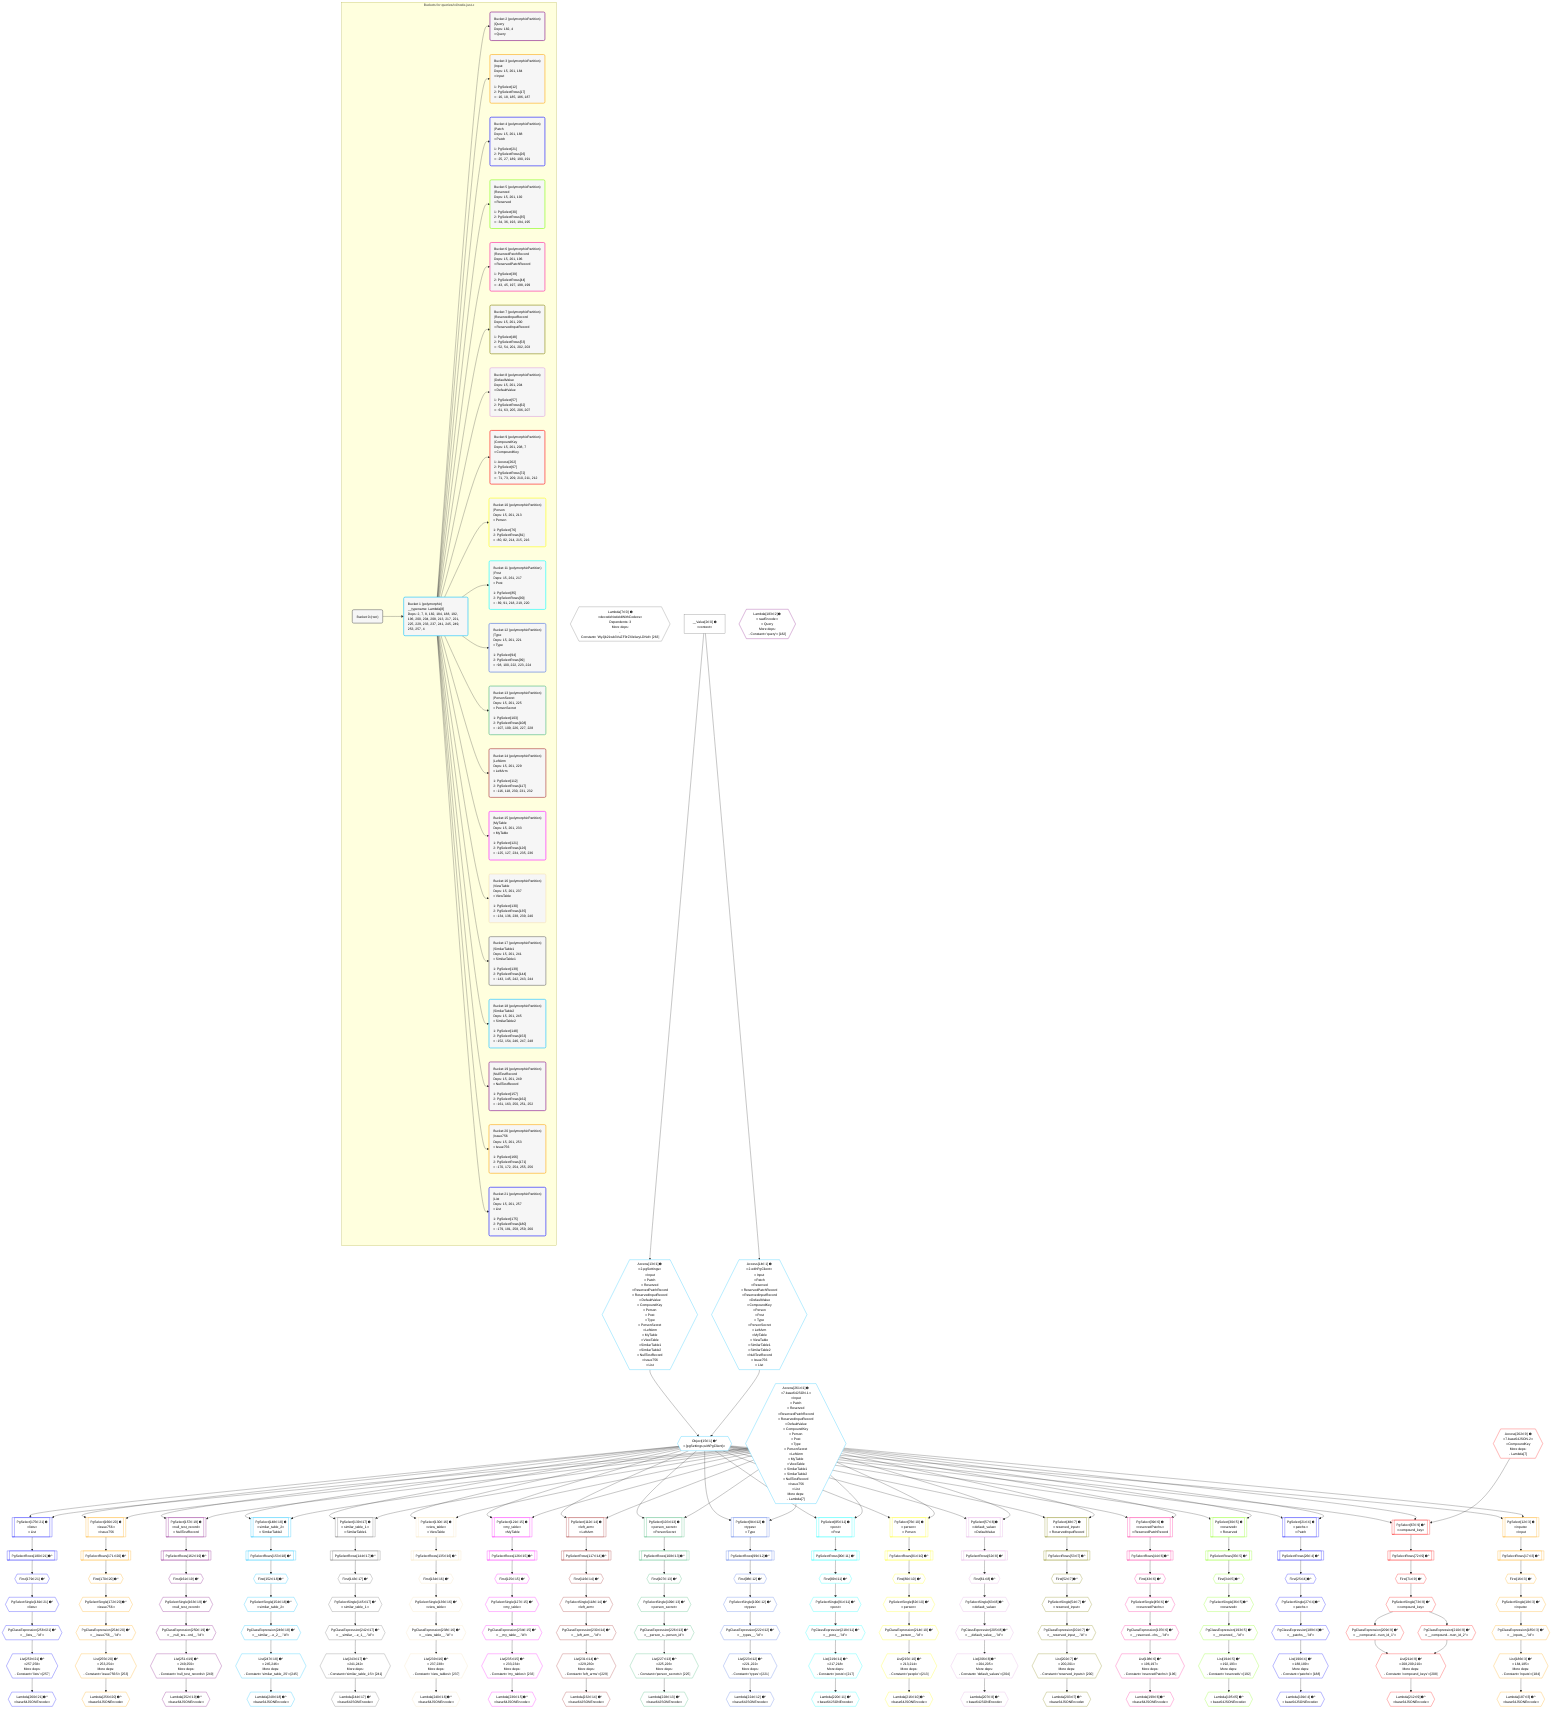 %%{init: {'themeVariables': { 'fontSize': '12px'}}}%%
graph TD
    classDef path fill:#eee,stroke:#000,color:#000
    classDef plan fill:#fff,stroke-width:1px,color:#000
    classDef itemplan fill:#fff,stroke-width:2px,color:#000
    classDef unbatchedplan fill:#dff,stroke-width:1px,color:#000
    classDef sideeffectplan fill:#fcc,stroke-width:2px,color:#000
    classDef bucket fill:#f6f6f6,color:#000,stroke-width:2px,text-align:left

    subgraph "Buckets for queries/v4/node-just-c"
    Bucket0("Bucket 0 (root)"):::bucket
    Bucket1("Bucket 1 (polymorphic)<br />__typename: Lambda[8]<br />Deps: 2, 7, 8, 182, 184, 188, 192, 196, 200, 204, 208, 213, 217, 221, 225, 229, 233, 237, 241, 245, 249, 253, 257, 4"):::bucket
    Bucket2("Bucket 2 (polymorphicPartition)<br />|Query<br />Deps: 182, 4<br />ᐳQuery"):::bucket
    Bucket3("Bucket 3 (polymorphicPartition)<br />|Input<br />Deps: 15, 261, 184<br />ᐳInput<br /><br />1: PgSelect[12]<br />2: PgSelectRows[17]<br />ᐳ: 16, 18, 185, 186, 187"):::bucket
    Bucket4("Bucket 4 (polymorphicPartition)<br />|Patch<br />Deps: 15, 261, 188<br />ᐳPatch<br /><br />1: PgSelect[21]<br />2: PgSelectRows[26]<br />ᐳ: 25, 27, 189, 190, 191"):::bucket
    Bucket5("Bucket 5 (polymorphicPartition)<br />|Reserved<br />Deps: 15, 261, 192<br />ᐳReserved<br /><br />1: PgSelect[30]<br />2: PgSelectRows[35]<br />ᐳ: 34, 36, 193, 194, 195"):::bucket
    Bucket6("Bucket 6 (polymorphicPartition)<br />|ReservedPatchRecord<br />Deps: 15, 261, 196<br />ᐳReservedPatchRecord<br /><br />1: PgSelect[39]<br />2: PgSelectRows[44]<br />ᐳ: 43, 45, 197, 198, 199"):::bucket
    Bucket7("Bucket 7 (polymorphicPartition)<br />|ReservedInputRecord<br />Deps: 15, 261, 200<br />ᐳReservedInputRecord<br /><br />1: PgSelect[48]<br />2: PgSelectRows[53]<br />ᐳ: 52, 54, 201, 202, 203"):::bucket
    Bucket8("Bucket 8 (polymorphicPartition)<br />|DefaultValue<br />Deps: 15, 261, 204<br />ᐳDefaultValue<br /><br />1: PgSelect[57]<br />2: PgSelectRows[62]<br />ᐳ: 61, 63, 205, 206, 207"):::bucket
    Bucket9("Bucket 9 (polymorphicPartition)<br />|CompoundKey<br />Deps: 15, 261, 208, 7<br />ᐳCompoundKey<br /><br />1: Access[262]<br />2: PgSelect[67]<br />3: PgSelectRows[72]<br />ᐳ: 71, 73, 209, 210, 211, 212"):::bucket
    Bucket10("Bucket 10 (polymorphicPartition)<br />|Person<br />Deps: 15, 261, 213<br />ᐳPerson<br /><br />1: PgSelect[76]<br />2: PgSelectRows[81]<br />ᐳ: 80, 82, 214, 215, 216"):::bucket
    Bucket11("Bucket 11 (polymorphicPartition)<br />|Post<br />Deps: 15, 261, 217<br />ᐳPost<br /><br />1: PgSelect[85]<br />2: PgSelectRows[90]<br />ᐳ: 89, 91, 218, 219, 220"):::bucket
    Bucket12("Bucket 12 (polymorphicPartition)<br />|Type<br />Deps: 15, 261, 221<br />ᐳType<br /><br />1: PgSelect[94]<br />2: PgSelectRows[99]<br />ᐳ: 98, 100, 222, 223, 224"):::bucket
    Bucket13("Bucket 13 (polymorphicPartition)<br />|PersonSecret<br />Deps: 15, 261, 225<br />ᐳPersonSecret<br /><br />1: PgSelect[103]<br />2: PgSelectRows[108]<br />ᐳ: 107, 109, 226, 227, 228"):::bucket
    Bucket14("Bucket 14 (polymorphicPartition)<br />|LeftArm<br />Deps: 15, 261, 229<br />ᐳLeftArm<br /><br />1: PgSelect[112]<br />2: PgSelectRows[117]<br />ᐳ: 116, 118, 230, 231, 232"):::bucket
    Bucket15("Bucket 15 (polymorphicPartition)<br />|MyTable<br />Deps: 15, 261, 233<br />ᐳMyTable<br /><br />1: PgSelect[121]<br />2: PgSelectRows[126]<br />ᐳ: 125, 127, 234, 235, 236"):::bucket
    Bucket16("Bucket 16 (polymorphicPartition)<br />|ViewTable<br />Deps: 15, 261, 237<br />ᐳViewTable<br /><br />1: PgSelect[130]<br />2: PgSelectRows[135]<br />ᐳ: 134, 136, 238, 239, 240"):::bucket
    Bucket17("Bucket 17 (polymorphicPartition)<br />|SimilarTable1<br />Deps: 15, 261, 241<br />ᐳSimilarTable1<br /><br />1: PgSelect[139]<br />2: PgSelectRows[144]<br />ᐳ: 143, 145, 242, 243, 244"):::bucket
    Bucket18("Bucket 18 (polymorphicPartition)<br />|SimilarTable2<br />Deps: 15, 261, 245<br />ᐳSimilarTable2<br /><br />1: PgSelect[148]<br />2: PgSelectRows[153]<br />ᐳ: 152, 154, 246, 247, 248"):::bucket
    Bucket19("Bucket 19 (polymorphicPartition)<br />|NullTestRecord<br />Deps: 15, 261, 249<br />ᐳNullTestRecord<br /><br />1: PgSelect[157]<br />2: PgSelectRows[162]<br />ᐳ: 161, 163, 250, 251, 252"):::bucket
    Bucket20("Bucket 20 (polymorphicPartition)<br />|Issue756<br />Deps: 15, 261, 253<br />ᐳIssue756<br /><br />1: PgSelect[166]<br />2: PgSelectRows[171]<br />ᐳ: 170, 172, 254, 255, 256"):::bucket
    Bucket21("Bucket 21 (polymorphicPartition)<br />|List<br />Deps: 15, 261, 257<br />ᐳList<br /><br />1: PgSelect[175]<br />2: PgSelectRows[180]<br />ᐳ: 179, 181, 258, 259, 260"):::bucket
    end
    Bucket0 --> Bucket1
    Bucket1 --> Bucket2 & Bucket3 & Bucket4 & Bucket5 & Bucket6 & Bucket7 & Bucket8 & Bucket9 & Bucket10 & Bucket11 & Bucket12 & Bucket13 & Bucket14 & Bucket15 & Bucket16 & Bucket17 & Bucket18 & Bucket19 & Bucket20 & Bucket21

    %% plan dependencies
    Lambda7{{"Lambda[7∈0] ➊<br />ᐸdecodeNodeIdWithCodecsᐳ<br />Dependents: 3<br />More deps:<br />- Constantᐸ'WyJjb21wb3VuZF9rZXlzIiwyLDNd'ᐳ[263]"}}:::plan
    __Value2["__Value[2∈0] ➊<br />ᐸcontextᐳ"]:::plan
    Object15{{"Object[15∈1] ➊^<br />ᐸ{pgSettings,withPgClient}ᐳ"}}:::plan
    Access13{{"Access[13∈1] ➊<br />ᐸ2.pgSettingsᐳ<br />ᐳInput<br />ᐳPatch<br />ᐳReserved<br />ᐳReservedPatchRecord<br />ᐳReservedInputRecord<br />ᐳDefaultValue<br />ᐳCompoundKey<br />ᐳPerson<br />ᐳPost<br />ᐳType<br />ᐳPersonSecret<br />ᐳLeftArm<br />ᐳMyTable<br />ᐳViewTable<br />ᐳSimilarTable1<br />ᐳSimilarTable2<br />ᐳNullTestRecord<br />ᐳIssue756<br />ᐳList"}}:::plan
    Access14{{"Access[14∈1] ➊<br />ᐸ2.withPgClientᐳ<br />ᐳInput<br />ᐳPatch<br />ᐳReserved<br />ᐳReservedPatchRecord<br />ᐳReservedInputRecord<br />ᐳDefaultValue<br />ᐳCompoundKey<br />ᐳPerson<br />ᐳPost<br />ᐳType<br />ᐳPersonSecret<br />ᐳLeftArm<br />ᐳMyTable<br />ᐳViewTable<br />ᐳSimilarTable1<br />ᐳSimilarTable2<br />ᐳNullTestRecord<br />ᐳIssue756<br />ᐳList"}}:::plan
    Access13 & Access14 --> Object15
    __Value2 --> Access13
    __Value2 --> Access14
    Access261{{"Access[261∈1] ➊<br />ᐸ7.base64JSON.1ᐳ<br />ᐳInput<br />ᐳPatch<br />ᐳReserved<br />ᐳReservedPatchRecord<br />ᐳReservedInputRecord<br />ᐳDefaultValue<br />ᐳCompoundKey<br />ᐳPerson<br />ᐳPost<br />ᐳType<br />ᐳPersonSecret<br />ᐳLeftArm<br />ᐳMyTable<br />ᐳViewTable<br />ᐳSimilarTable1<br />ᐳSimilarTable2<br />ᐳNullTestRecord<br />ᐳIssue756<br />ᐳList<br />More deps:<br />- Lambda[7]"}}:::plan
    Lambda183{{"Lambda[183∈2] ➊<br />ᐸrawEncodeᐳ<br />ᐳQuery<br />More deps:<br />- Constantᐸ'query'ᐳ[182]"}}:::plan
    PgSelect12[["PgSelect[12∈3] ➊<br />ᐸinputsᐳ<br />ᐳInput"]]:::plan
    Object15 & Access261 --> PgSelect12
    List186{{"List[186∈3] ➊^<br />ᐸ184,185ᐳ<br />More deps:<br />- Constantᐸ'inputs'ᐳ[184]"}}:::plan
    PgClassExpression185{{"PgClassExpression[185∈3] ➊^<br />ᐸ__inputs__.”id”ᐳ"}}:::plan
    PgClassExpression185 --> List186
    First16{{"First[16∈3] ➊^"}}:::plan
    PgSelectRows17[["PgSelectRows[17∈3] ➊^"]]:::plan
    PgSelectRows17 --> First16
    PgSelect12 --> PgSelectRows17
    PgSelectSingle18{{"PgSelectSingle[18∈3] ➊^<br />ᐸinputsᐳ"}}:::plan
    First16 --> PgSelectSingle18
    PgSelectSingle18 --> PgClassExpression185
    Lambda187{{"Lambda[187∈3] ➊^<br />ᐸbase64JSONEncodeᐳ"}}:::plan
    List186 --> Lambda187
    PgSelect21[["PgSelect[21∈4] ➊<br />ᐸpatchsᐳ<br />ᐳPatch"]]:::plan
    Object15 & Access261 --> PgSelect21
    List190{{"List[190∈4] ➊^<br />ᐸ188,189ᐳ<br />More deps:<br />- Constantᐸ'patchs'ᐳ[188]"}}:::plan
    PgClassExpression189{{"PgClassExpression[189∈4] ➊^<br />ᐸ__patchs__.”id”ᐳ"}}:::plan
    PgClassExpression189 --> List190
    First25{{"First[25∈4] ➊^"}}:::plan
    PgSelectRows26[["PgSelectRows[26∈4] ➊^"]]:::plan
    PgSelectRows26 --> First25
    PgSelect21 --> PgSelectRows26
    PgSelectSingle27{{"PgSelectSingle[27∈4] ➊^<br />ᐸpatchsᐳ"}}:::plan
    First25 --> PgSelectSingle27
    PgSelectSingle27 --> PgClassExpression189
    Lambda191{{"Lambda[191∈4] ➊^<br />ᐸbase64JSONEncodeᐳ"}}:::plan
    List190 --> Lambda191
    PgSelect30[["PgSelect[30∈5] ➊<br />ᐸreservedᐳ<br />ᐳReserved"]]:::plan
    Object15 & Access261 --> PgSelect30
    List194{{"List[194∈5] ➊^<br />ᐸ192,193ᐳ<br />More deps:<br />- Constantᐸ'reserveds'ᐳ[192]"}}:::plan
    PgClassExpression193{{"PgClassExpression[193∈5] ➊^<br />ᐸ__reserved__.”id”ᐳ"}}:::plan
    PgClassExpression193 --> List194
    First34{{"First[34∈5] ➊^"}}:::plan
    PgSelectRows35[["PgSelectRows[35∈5] ➊^"]]:::plan
    PgSelectRows35 --> First34
    PgSelect30 --> PgSelectRows35
    PgSelectSingle36{{"PgSelectSingle[36∈5] ➊^<br />ᐸreservedᐳ"}}:::plan
    First34 --> PgSelectSingle36
    PgSelectSingle36 --> PgClassExpression193
    Lambda195{{"Lambda[195∈5] ➊^<br />ᐸbase64JSONEncodeᐳ"}}:::plan
    List194 --> Lambda195
    PgSelect39[["PgSelect[39∈6] ➊<br />ᐸreservedPatchsᐳ<br />ᐳReservedPatchRecord"]]:::plan
    Object15 & Access261 --> PgSelect39
    List198{{"List[198∈6] ➊^<br />ᐸ196,197ᐳ<br />More deps:<br />- Constantᐸ'reservedPatchs'ᐳ[196]"}}:::plan
    PgClassExpression197{{"PgClassExpression[197∈6] ➊^<br />ᐸ__reserved...chs__.”id”ᐳ"}}:::plan
    PgClassExpression197 --> List198
    First43{{"First[43∈6] ➊^"}}:::plan
    PgSelectRows44[["PgSelectRows[44∈6] ➊^"]]:::plan
    PgSelectRows44 --> First43
    PgSelect39 --> PgSelectRows44
    PgSelectSingle45{{"PgSelectSingle[45∈6] ➊^<br />ᐸreservedPatchsᐳ"}}:::plan
    First43 --> PgSelectSingle45
    PgSelectSingle45 --> PgClassExpression197
    Lambda199{{"Lambda[199∈6] ➊^<br />ᐸbase64JSONEncodeᐳ"}}:::plan
    List198 --> Lambda199
    PgSelect48[["PgSelect[48∈7] ➊<br />ᐸreserved_inputᐳ<br />ᐳReservedInputRecord"]]:::plan
    Object15 & Access261 --> PgSelect48
    List202{{"List[202∈7] ➊^<br />ᐸ200,201ᐳ<br />More deps:<br />- Constantᐸ'reserved_inputs'ᐳ[200]"}}:::plan
    PgClassExpression201{{"PgClassExpression[201∈7] ➊^<br />ᐸ__reserved_input__.”id”ᐳ"}}:::plan
    PgClassExpression201 --> List202
    First52{{"First[52∈7] ➊^"}}:::plan
    PgSelectRows53[["PgSelectRows[53∈7] ➊^"]]:::plan
    PgSelectRows53 --> First52
    PgSelect48 --> PgSelectRows53
    PgSelectSingle54{{"PgSelectSingle[54∈7] ➊^<br />ᐸreserved_inputᐳ"}}:::plan
    First52 --> PgSelectSingle54
    PgSelectSingle54 --> PgClassExpression201
    Lambda203{{"Lambda[203∈7] ➊^<br />ᐸbase64JSONEncodeᐳ"}}:::plan
    List202 --> Lambda203
    PgSelect57[["PgSelect[57∈8] ➊<br />ᐸdefault_valueᐳ<br />ᐳDefaultValue"]]:::plan
    Object15 & Access261 --> PgSelect57
    List206{{"List[206∈8] ➊^<br />ᐸ204,205ᐳ<br />More deps:<br />- Constantᐸ'default_values'ᐳ[204]"}}:::plan
    PgClassExpression205{{"PgClassExpression[205∈8] ➊^<br />ᐸ__default_value__.”id”ᐳ"}}:::plan
    PgClassExpression205 --> List206
    First61{{"First[61∈8] ➊^"}}:::plan
    PgSelectRows62[["PgSelectRows[62∈8] ➊^"]]:::plan
    PgSelectRows62 --> First61
    PgSelect57 --> PgSelectRows62
    PgSelectSingle63{{"PgSelectSingle[63∈8] ➊^<br />ᐸdefault_valueᐳ"}}:::plan
    First61 --> PgSelectSingle63
    PgSelectSingle63 --> PgClassExpression205
    Lambda207{{"Lambda[207∈8] ➊^<br />ᐸbase64JSONEncodeᐳ"}}:::plan
    List206 --> Lambda207
    PgSelect67[["PgSelect[67∈9] ➊^<br />ᐸcompound_keyᐳ"]]:::plan
    Access262{{"Access[262∈9] ➊<br />ᐸ7.base64JSON.2ᐳ<br />ᐳCompoundKey<br />More deps:<br />- Lambda[7]"}}:::plan
    Object15 & Access261 & Access262 --> PgSelect67
    List211{{"List[211∈9] ➊^<br />ᐸ208,209,210ᐳ<br />More deps:<br />- Constantᐸ'compound_keys'ᐳ[208]"}}:::plan
    PgClassExpression209{{"PgClassExpression[209∈9] ➊^<br />ᐸ__compound...rson_id_1”ᐳ"}}:::plan
    PgClassExpression210{{"PgClassExpression[210∈9] ➊^<br />ᐸ__compound...rson_id_2”ᐳ"}}:::plan
    PgClassExpression209 & PgClassExpression210 --> List211
    First71{{"First[71∈9] ➊^"}}:::plan
    PgSelectRows72[["PgSelectRows[72∈9] ➊^"]]:::plan
    PgSelectRows72 --> First71
    PgSelect67 --> PgSelectRows72
    PgSelectSingle73{{"PgSelectSingle[73∈9] ➊^<br />ᐸcompound_keyᐳ"}}:::plan
    First71 --> PgSelectSingle73
    PgSelectSingle73 --> PgClassExpression209
    PgSelectSingle73 --> PgClassExpression210
    Lambda212{{"Lambda[212∈9] ➊^<br />ᐸbase64JSONEncodeᐳ"}}:::plan
    List211 --> Lambda212
    PgSelect76[["PgSelect[76∈10] ➊<br />ᐸpersonᐳ<br />ᐳPerson"]]:::plan
    Object15 & Access261 --> PgSelect76
    List215{{"List[215∈10] ➊^<br />ᐸ213,214ᐳ<br />More deps:<br />- Constantᐸ'people'ᐳ[213]"}}:::plan
    PgClassExpression214{{"PgClassExpression[214∈10] ➊^<br />ᐸ__person__.”id”ᐳ"}}:::plan
    PgClassExpression214 --> List215
    First80{{"First[80∈10] ➊^"}}:::plan
    PgSelectRows81[["PgSelectRows[81∈10] ➊^"]]:::plan
    PgSelectRows81 --> First80
    PgSelect76 --> PgSelectRows81
    PgSelectSingle82{{"PgSelectSingle[82∈10] ➊^<br />ᐸpersonᐳ"}}:::plan
    First80 --> PgSelectSingle82
    PgSelectSingle82 --> PgClassExpression214
    Lambda216{{"Lambda[216∈10] ➊^<br />ᐸbase64JSONEncodeᐳ"}}:::plan
    List215 --> Lambda216
    PgSelect85[["PgSelect[85∈11] ➊<br />ᐸpostᐳ<br />ᐳPost"]]:::plan
    Object15 & Access261 --> PgSelect85
    List219{{"List[219∈11] ➊^<br />ᐸ217,218ᐳ<br />More deps:<br />- Constantᐸ'posts'ᐳ[217]"}}:::plan
    PgClassExpression218{{"PgClassExpression[218∈11] ➊^<br />ᐸ__post__.”id”ᐳ"}}:::plan
    PgClassExpression218 --> List219
    First89{{"First[89∈11] ➊^"}}:::plan
    PgSelectRows90[["PgSelectRows[90∈11] ➊^"]]:::plan
    PgSelectRows90 --> First89
    PgSelect85 --> PgSelectRows90
    PgSelectSingle91{{"PgSelectSingle[91∈11] ➊^<br />ᐸpostᐳ"}}:::plan
    First89 --> PgSelectSingle91
    PgSelectSingle91 --> PgClassExpression218
    Lambda220{{"Lambda[220∈11] ➊^<br />ᐸbase64JSONEncodeᐳ"}}:::plan
    List219 --> Lambda220
    PgSelect94[["PgSelect[94∈12] ➊<br />ᐸtypesᐳ<br />ᐳType"]]:::plan
    Object15 & Access261 --> PgSelect94
    List223{{"List[223∈12] ➊^<br />ᐸ221,222ᐳ<br />More deps:<br />- Constantᐸ'types'ᐳ[221]"}}:::plan
    PgClassExpression222{{"PgClassExpression[222∈12] ➊^<br />ᐸ__types__.”id”ᐳ"}}:::plan
    PgClassExpression222 --> List223
    First98{{"First[98∈12] ➊^"}}:::plan
    PgSelectRows99[["PgSelectRows[99∈12] ➊^"]]:::plan
    PgSelectRows99 --> First98
    PgSelect94 --> PgSelectRows99
    PgSelectSingle100{{"PgSelectSingle[100∈12] ➊^<br />ᐸtypesᐳ"}}:::plan
    First98 --> PgSelectSingle100
    PgSelectSingle100 --> PgClassExpression222
    Lambda224{{"Lambda[224∈12] ➊^<br />ᐸbase64JSONEncodeᐳ"}}:::plan
    List223 --> Lambda224
    PgSelect103[["PgSelect[103∈13] ➊<br />ᐸperson_secretᐳ<br />ᐳPersonSecret"]]:::plan
    Object15 & Access261 --> PgSelect103
    List227{{"List[227∈13] ➊^<br />ᐸ225,226ᐳ<br />More deps:<br />- Constantᐸ'person_secrets'ᐳ[225]"}}:::plan
    PgClassExpression226{{"PgClassExpression[226∈13] ➊^<br />ᐸ__person_s...person_id”ᐳ"}}:::plan
    PgClassExpression226 --> List227
    First107{{"First[107∈13] ➊^"}}:::plan
    PgSelectRows108[["PgSelectRows[108∈13] ➊^"]]:::plan
    PgSelectRows108 --> First107
    PgSelect103 --> PgSelectRows108
    PgSelectSingle109{{"PgSelectSingle[109∈13] ➊^<br />ᐸperson_secretᐳ"}}:::plan
    First107 --> PgSelectSingle109
    PgSelectSingle109 --> PgClassExpression226
    Lambda228{{"Lambda[228∈13] ➊^<br />ᐸbase64JSONEncodeᐳ"}}:::plan
    List227 --> Lambda228
    PgSelect112[["PgSelect[112∈14] ➊<br />ᐸleft_armᐳ<br />ᐳLeftArm"]]:::plan
    Object15 & Access261 --> PgSelect112
    List231{{"List[231∈14] ➊^<br />ᐸ229,230ᐳ<br />More deps:<br />- Constantᐸ'left_arms'ᐳ[229]"}}:::plan
    PgClassExpression230{{"PgClassExpression[230∈14] ➊^<br />ᐸ__left_arm__.”id”ᐳ"}}:::plan
    PgClassExpression230 --> List231
    First116{{"First[116∈14] ➊^"}}:::plan
    PgSelectRows117[["PgSelectRows[117∈14] ➊^"]]:::plan
    PgSelectRows117 --> First116
    PgSelect112 --> PgSelectRows117
    PgSelectSingle118{{"PgSelectSingle[118∈14] ➊^<br />ᐸleft_armᐳ"}}:::plan
    First116 --> PgSelectSingle118
    PgSelectSingle118 --> PgClassExpression230
    Lambda232{{"Lambda[232∈14] ➊^<br />ᐸbase64JSONEncodeᐳ"}}:::plan
    List231 --> Lambda232
    PgSelect121[["PgSelect[121∈15] ➊<br />ᐸmy_tableᐳ<br />ᐳMyTable"]]:::plan
    Object15 & Access261 --> PgSelect121
    List235{{"List[235∈15] ➊^<br />ᐸ233,234ᐳ<br />More deps:<br />- Constantᐸ'my_tables'ᐳ[233]"}}:::plan
    PgClassExpression234{{"PgClassExpression[234∈15] ➊^<br />ᐸ__my_table__.”id”ᐳ"}}:::plan
    PgClassExpression234 --> List235
    First125{{"First[125∈15] ➊^"}}:::plan
    PgSelectRows126[["PgSelectRows[126∈15] ➊^"]]:::plan
    PgSelectRows126 --> First125
    PgSelect121 --> PgSelectRows126
    PgSelectSingle127{{"PgSelectSingle[127∈15] ➊^<br />ᐸmy_tableᐳ"}}:::plan
    First125 --> PgSelectSingle127
    PgSelectSingle127 --> PgClassExpression234
    Lambda236{{"Lambda[236∈15] ➊^<br />ᐸbase64JSONEncodeᐳ"}}:::plan
    List235 --> Lambda236
    PgSelect130[["PgSelect[130∈16] ➊<br />ᐸview_tableᐳ<br />ᐳViewTable"]]:::plan
    Object15 & Access261 --> PgSelect130
    List239{{"List[239∈16] ➊^<br />ᐸ237,238ᐳ<br />More deps:<br />- Constantᐸ'view_tables'ᐳ[237]"}}:::plan
    PgClassExpression238{{"PgClassExpression[238∈16] ➊^<br />ᐸ__view_table__.”id”ᐳ"}}:::plan
    PgClassExpression238 --> List239
    First134{{"First[134∈16] ➊^"}}:::plan
    PgSelectRows135[["PgSelectRows[135∈16] ➊^"]]:::plan
    PgSelectRows135 --> First134
    PgSelect130 --> PgSelectRows135
    PgSelectSingle136{{"PgSelectSingle[136∈16] ➊^<br />ᐸview_tableᐳ"}}:::plan
    First134 --> PgSelectSingle136
    PgSelectSingle136 --> PgClassExpression238
    Lambda240{{"Lambda[240∈16] ➊^<br />ᐸbase64JSONEncodeᐳ"}}:::plan
    List239 --> Lambda240
    PgSelect139[["PgSelect[139∈17] ➊<br />ᐸsimilar_table_1ᐳ<br />ᐳSimilarTable1"]]:::plan
    Object15 & Access261 --> PgSelect139
    List243{{"List[243∈17] ➊^<br />ᐸ241,242ᐳ<br />More deps:<br />- Constantᐸ'similar_table_1S'ᐳ[241]"}}:::plan
    PgClassExpression242{{"PgClassExpression[242∈17] ➊^<br />ᐸ__similar_...e_1__.”id”ᐳ"}}:::plan
    PgClassExpression242 --> List243
    First143{{"First[143∈17] ➊^"}}:::plan
    PgSelectRows144[["PgSelectRows[144∈17] ➊^"]]:::plan
    PgSelectRows144 --> First143
    PgSelect139 --> PgSelectRows144
    PgSelectSingle145{{"PgSelectSingle[145∈17] ➊^<br />ᐸsimilar_table_1ᐳ"}}:::plan
    First143 --> PgSelectSingle145
    PgSelectSingle145 --> PgClassExpression242
    Lambda244{{"Lambda[244∈17] ➊^<br />ᐸbase64JSONEncodeᐳ"}}:::plan
    List243 --> Lambda244
    PgSelect148[["PgSelect[148∈18] ➊<br />ᐸsimilar_table_2ᐳ<br />ᐳSimilarTable2"]]:::plan
    Object15 & Access261 --> PgSelect148
    List247{{"List[247∈18] ➊^<br />ᐸ245,246ᐳ<br />More deps:<br />- Constantᐸ'similar_table_2S'ᐳ[245]"}}:::plan
    PgClassExpression246{{"PgClassExpression[246∈18] ➊^<br />ᐸ__similar_...e_2__.”id”ᐳ"}}:::plan
    PgClassExpression246 --> List247
    First152{{"First[152∈18] ➊^"}}:::plan
    PgSelectRows153[["PgSelectRows[153∈18] ➊^"]]:::plan
    PgSelectRows153 --> First152
    PgSelect148 --> PgSelectRows153
    PgSelectSingle154{{"PgSelectSingle[154∈18] ➊^<br />ᐸsimilar_table_2ᐳ"}}:::plan
    First152 --> PgSelectSingle154
    PgSelectSingle154 --> PgClassExpression246
    Lambda248{{"Lambda[248∈18] ➊^<br />ᐸbase64JSONEncodeᐳ"}}:::plan
    List247 --> Lambda248
    PgSelect157[["PgSelect[157∈19] ➊<br />ᐸnull_test_recordᐳ<br />ᐳNullTestRecord"]]:::plan
    Object15 & Access261 --> PgSelect157
    List251{{"List[251∈19] ➊^<br />ᐸ249,250ᐳ<br />More deps:<br />- Constantᐸ'null_test_records'ᐳ[249]"}}:::plan
    PgClassExpression250{{"PgClassExpression[250∈19] ➊^<br />ᐸ__null_tes...ord__.”id”ᐳ"}}:::plan
    PgClassExpression250 --> List251
    First161{{"First[161∈19] ➊^"}}:::plan
    PgSelectRows162[["PgSelectRows[162∈19] ➊^"]]:::plan
    PgSelectRows162 --> First161
    PgSelect157 --> PgSelectRows162
    PgSelectSingle163{{"PgSelectSingle[163∈19] ➊^<br />ᐸnull_test_recordᐳ"}}:::plan
    First161 --> PgSelectSingle163
    PgSelectSingle163 --> PgClassExpression250
    Lambda252{{"Lambda[252∈19] ➊^<br />ᐸbase64JSONEncodeᐳ"}}:::plan
    List251 --> Lambda252
    PgSelect166[["PgSelect[166∈20] ➊<br />ᐸissue756ᐳ<br />ᐳIssue756"]]:::plan
    Object15 & Access261 --> PgSelect166
    List255{{"List[255∈20] ➊^<br />ᐸ253,254ᐳ<br />More deps:<br />- Constantᐸ'issue756S'ᐳ[253]"}}:::plan
    PgClassExpression254{{"PgClassExpression[254∈20] ➊^<br />ᐸ__issue756__.”id”ᐳ"}}:::plan
    PgClassExpression254 --> List255
    First170{{"First[170∈20] ➊^"}}:::plan
    PgSelectRows171[["PgSelectRows[171∈20] ➊^"]]:::plan
    PgSelectRows171 --> First170
    PgSelect166 --> PgSelectRows171
    PgSelectSingle172{{"PgSelectSingle[172∈20] ➊^<br />ᐸissue756ᐳ"}}:::plan
    First170 --> PgSelectSingle172
    PgSelectSingle172 --> PgClassExpression254
    Lambda256{{"Lambda[256∈20] ➊^<br />ᐸbase64JSONEncodeᐳ"}}:::plan
    List255 --> Lambda256
    PgSelect175[["PgSelect[175∈21] ➊<br />ᐸlistsᐳ<br />ᐳList"]]:::plan
    Object15 & Access261 --> PgSelect175
    List259{{"List[259∈21] ➊^<br />ᐸ257,258ᐳ<br />More deps:<br />- Constantᐸ'lists'ᐳ[257]"}}:::plan
    PgClassExpression258{{"PgClassExpression[258∈21] ➊^<br />ᐸ__lists__.”id”ᐳ"}}:::plan
    PgClassExpression258 --> List259
    First179{{"First[179∈21] ➊^"}}:::plan
    PgSelectRows180[["PgSelectRows[180∈21] ➊^"]]:::plan
    PgSelectRows180 --> First179
    PgSelect175 --> PgSelectRows180
    PgSelectSingle181{{"PgSelectSingle[181∈21] ➊^<br />ᐸlistsᐳ"}}:::plan
    First179 --> PgSelectSingle181
    PgSelectSingle181 --> PgClassExpression258
    Lambda260{{"Lambda[260∈21] ➊^<br />ᐸbase64JSONEncodeᐳ"}}:::plan
    List259 --> Lambda260

    %% define steps
    classDef bucket0 stroke:#696969
    class Bucket0,__Value2,Lambda7 bucket0
    classDef bucket1 stroke:#00bfff
    class Bucket1,Access13,Access14,Object15,Access261 bucket1
    classDef bucket2 stroke:#7f007f
    class Bucket2,Lambda183 bucket2
    classDef bucket3 stroke:#ffa500
    class Bucket3,PgSelect12,First16,PgSelectRows17,PgSelectSingle18,PgClassExpression185,List186,Lambda187 bucket3
    classDef bucket4 stroke:#0000ff
    class Bucket4,PgSelect21,First25,PgSelectRows26,PgSelectSingle27,PgClassExpression189,List190,Lambda191 bucket4
    classDef bucket5 stroke:#7fff00
    class Bucket5,PgSelect30,First34,PgSelectRows35,PgSelectSingle36,PgClassExpression193,List194,Lambda195 bucket5
    classDef bucket6 stroke:#ff1493
    class Bucket6,PgSelect39,First43,PgSelectRows44,PgSelectSingle45,PgClassExpression197,List198,Lambda199 bucket6
    classDef bucket7 stroke:#808000
    class Bucket7,PgSelect48,First52,PgSelectRows53,PgSelectSingle54,PgClassExpression201,List202,Lambda203 bucket7
    classDef bucket8 stroke:#dda0dd
    class Bucket8,PgSelect57,First61,PgSelectRows62,PgSelectSingle63,PgClassExpression205,List206,Lambda207 bucket8
    classDef bucket9 stroke:#ff0000
    class Bucket9,PgSelect67,First71,PgSelectRows72,PgSelectSingle73,PgClassExpression209,PgClassExpression210,List211,Lambda212,Access262 bucket9
    classDef bucket10 stroke:#ffff00
    class Bucket10,PgSelect76,First80,PgSelectRows81,PgSelectSingle82,PgClassExpression214,List215,Lambda216 bucket10
    classDef bucket11 stroke:#00ffff
    class Bucket11,PgSelect85,First89,PgSelectRows90,PgSelectSingle91,PgClassExpression218,List219,Lambda220 bucket11
    classDef bucket12 stroke:#4169e1
    class Bucket12,PgSelect94,First98,PgSelectRows99,PgSelectSingle100,PgClassExpression222,List223,Lambda224 bucket12
    classDef bucket13 stroke:#3cb371
    class Bucket13,PgSelect103,First107,PgSelectRows108,PgSelectSingle109,PgClassExpression226,List227,Lambda228 bucket13
    classDef bucket14 stroke:#a52a2a
    class Bucket14,PgSelect112,First116,PgSelectRows117,PgSelectSingle118,PgClassExpression230,List231,Lambda232 bucket14
    classDef bucket15 stroke:#ff00ff
    class Bucket15,PgSelect121,First125,PgSelectRows126,PgSelectSingle127,PgClassExpression234,List235,Lambda236 bucket15
    classDef bucket16 stroke:#f5deb3
    class Bucket16,PgSelect130,First134,PgSelectRows135,PgSelectSingle136,PgClassExpression238,List239,Lambda240 bucket16
    classDef bucket17 stroke:#696969
    class Bucket17,PgSelect139,First143,PgSelectRows144,PgSelectSingle145,PgClassExpression242,List243,Lambda244 bucket17
    classDef bucket18 stroke:#00bfff
    class Bucket18,PgSelect148,First152,PgSelectRows153,PgSelectSingle154,PgClassExpression246,List247,Lambda248 bucket18
    classDef bucket19 stroke:#7f007f
    class Bucket19,PgSelect157,First161,PgSelectRows162,PgSelectSingle163,PgClassExpression250,List251,Lambda252 bucket19
    classDef bucket20 stroke:#ffa500
    class Bucket20,PgSelect166,First170,PgSelectRows171,PgSelectSingle172,PgClassExpression254,List255,Lambda256 bucket20
    classDef bucket21 stroke:#0000ff
    class Bucket21,PgSelect175,First179,PgSelectRows180,PgSelectSingle181,PgClassExpression258,List259,Lambda260 bucket21